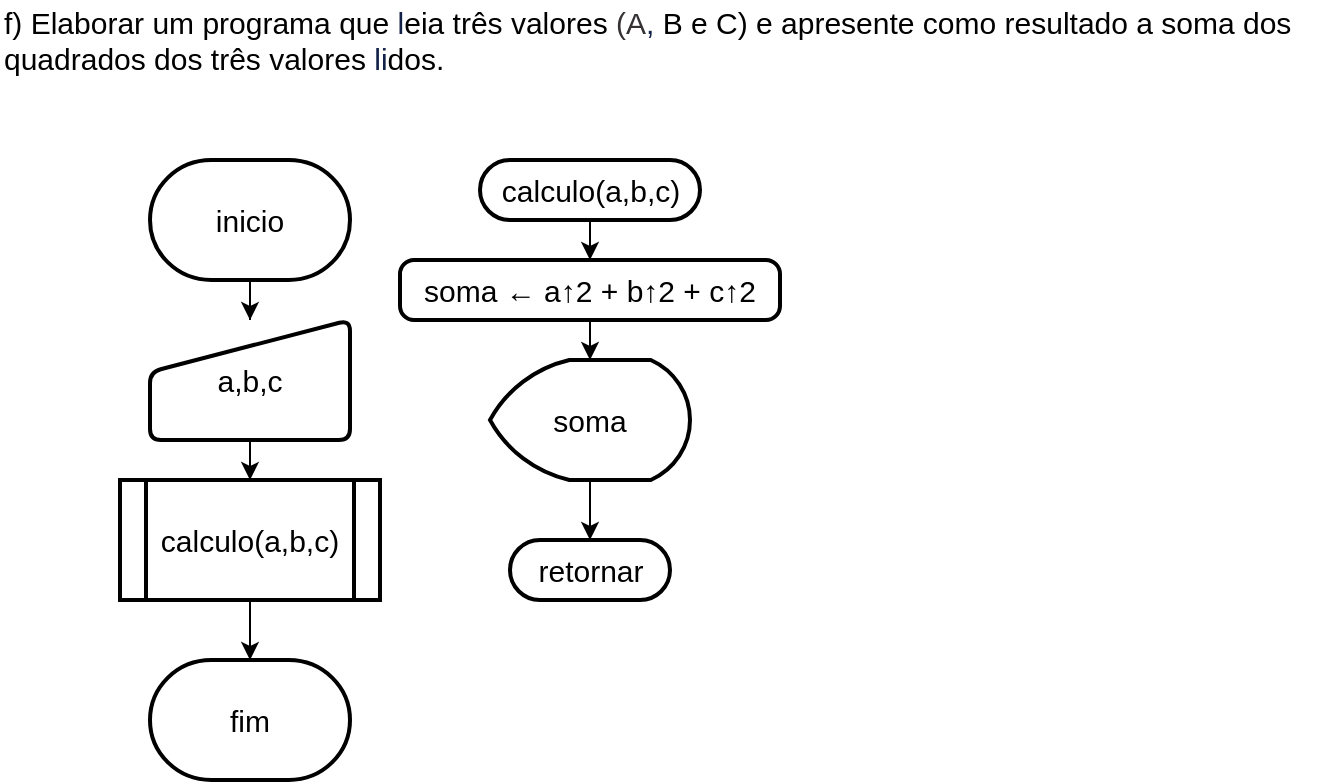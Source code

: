 <mxfile version="19.0.3" type="device"><diagram id="yplmGHDCkhHD8ycmo9DU" name="Página-1"><mxGraphModel dx="1102" dy="865" grid="1" gridSize="10" guides="1" tooltips="1" connect="1" arrows="1" fold="1" page="1" pageScale="1" pageWidth="827" pageHeight="1169" math="0" shadow="0"><root><mxCell id="0"/><mxCell id="1" parent="0"/><mxCell id="sFGBk2K3SArBI13enbfv-1" value="&lt;span class=&quot;fontstyle0&quot; style=&quot;font-size: 15px;&quot;&gt;f) Elaborar um programa que &lt;/span&gt;&lt;span style=&quot;color: rgb(17, 33, 71); font-size: 15px;&quot; class=&quot;fontstyle0&quot;&gt;l&lt;/span&gt;&lt;span class=&quot;fontstyle0&quot; style=&quot;font-size: 15px;&quot;&gt;eia três valores &lt;/span&gt;&lt;span style=&quot;color: rgb(54, 49, 52); font-size: 15px;&quot; class=&quot;fontstyle0&quot;&gt;(A&lt;/span&gt;&lt;span style=&quot;color: rgb(17, 33, 71); font-size: 15px;&quot; class=&quot;fontstyle0&quot;&gt;, &lt;/span&gt;&lt;span class=&quot;fontstyle0&quot; style=&quot;font-size: 15px;&quot;&gt;B e C) e apresente como resultado a soma dos&lt;br style=&quot;font-size: 15px;&quot;&gt;quadrados dos três valores &lt;/span&gt;&lt;span style=&quot;color: rgb(17, 33, 71); font-size: 15px;&quot; class=&quot;fontstyle0&quot;&gt;li&lt;/span&gt;&lt;span class=&quot;fontstyle0&quot; style=&quot;font-size: 15px;&quot;&gt;dos.&lt;/span&gt; " style="text;html=1;align=left;verticalAlign=middle;resizable=0;points=[];autosize=1;strokeColor=none;fillColor=none;fontSize=15;" vertex="1" parent="1"><mxGeometry width="660" height="40" as="geometry"/></mxCell><mxCell id="sFGBk2K3SArBI13enbfv-2" value="retornar" style="html=1;dashed=0;whitespace=wrap;shape=mxgraph.dfd.start;fontSize=15;strokeWidth=2;" vertex="1" parent="1"><mxGeometry x="255" y="270" width="80" height="30" as="geometry"/></mxCell><mxCell id="sFGBk2K3SArBI13enbfv-9" value="" style="edgeStyle=orthogonalEdgeStyle;rounded=0;orthogonalLoop=1;jettySize=auto;html=1;fontSize=15;" edge="1" parent="1" source="sFGBk2K3SArBI13enbfv-3" target="sFGBk2K3SArBI13enbfv-8"><mxGeometry relative="1" as="geometry"/></mxCell><mxCell id="sFGBk2K3SArBI13enbfv-3" value="calculo(a,b,c)" style="html=1;dashed=0;whitespace=wrap;shape=mxgraph.dfd.start;fontSize=15;strokeWidth=2;" vertex="1" parent="1"><mxGeometry x="240" y="80" width="110" height="30" as="geometry"/></mxCell><mxCell id="sFGBk2K3SArBI13enbfv-15" value="" style="edgeStyle=orthogonalEdgeStyle;rounded=0;orthogonalLoop=1;jettySize=auto;html=1;fontSize=15;" edge="1" parent="1" source="sFGBk2K3SArBI13enbfv-4" target="sFGBk2K3SArBI13enbfv-14"><mxGeometry relative="1" as="geometry"/></mxCell><mxCell id="sFGBk2K3SArBI13enbfv-4" value="a,b,c" style="html=1;strokeWidth=2;shape=manualInput;whiteSpace=wrap;rounded=1;size=26;arcSize=11;fontSize=15;" vertex="1" parent="1"><mxGeometry x="75" y="160" width="100" height="60" as="geometry"/></mxCell><mxCell id="sFGBk2K3SArBI13enbfv-11" value="" style="edgeStyle=orthogonalEdgeStyle;rounded=0;orthogonalLoop=1;jettySize=auto;html=1;fontSize=15;" edge="1" parent="1" source="sFGBk2K3SArBI13enbfv-5" target="sFGBk2K3SArBI13enbfv-2"><mxGeometry relative="1" as="geometry"/></mxCell><mxCell id="sFGBk2K3SArBI13enbfv-5" value="soma" style="strokeWidth=2;html=1;shape=mxgraph.flowchart.display;whiteSpace=wrap;fontSize=15;" vertex="1" parent="1"><mxGeometry x="245" y="180" width="100" height="60" as="geometry"/></mxCell><mxCell id="sFGBk2K3SArBI13enbfv-6" value="fim" style="strokeWidth=2;html=1;shape=mxgraph.flowchart.terminator;whiteSpace=wrap;fontSize=15;" vertex="1" parent="1"><mxGeometry x="75" y="330" width="100" height="60" as="geometry"/></mxCell><mxCell id="sFGBk2K3SArBI13enbfv-12" value="" style="edgeStyle=orthogonalEdgeStyle;rounded=0;orthogonalLoop=1;jettySize=auto;html=1;fontSize=15;" edge="1" parent="1" source="sFGBk2K3SArBI13enbfv-7" target="sFGBk2K3SArBI13enbfv-4"><mxGeometry relative="1" as="geometry"/></mxCell><mxCell id="sFGBk2K3SArBI13enbfv-7" value="inicio" style="strokeWidth=2;html=1;shape=mxgraph.flowchart.terminator;whiteSpace=wrap;fontSize=15;" vertex="1" parent="1"><mxGeometry x="75" y="80" width="100" height="60" as="geometry"/></mxCell><mxCell id="sFGBk2K3SArBI13enbfv-10" value="" style="edgeStyle=orthogonalEdgeStyle;rounded=0;orthogonalLoop=1;jettySize=auto;html=1;fontSize=15;" edge="1" parent="1" source="sFGBk2K3SArBI13enbfv-8" target="sFGBk2K3SArBI13enbfv-5"><mxGeometry relative="1" as="geometry"/></mxCell><mxCell id="sFGBk2K3SArBI13enbfv-8" value="soma ← a↑2 + b↑2 + c↑2" style="rounded=1;whiteSpace=wrap;html=1;absoluteArcSize=1;arcSize=14;strokeWidth=2;fontSize=15;" vertex="1" parent="1"><mxGeometry x="200" y="130" width="190" height="30" as="geometry"/></mxCell><mxCell id="sFGBk2K3SArBI13enbfv-16" value="" style="edgeStyle=orthogonalEdgeStyle;rounded=0;orthogonalLoop=1;jettySize=auto;html=1;fontSize=15;" edge="1" parent="1" source="sFGBk2K3SArBI13enbfv-14" target="sFGBk2K3SArBI13enbfv-6"><mxGeometry relative="1" as="geometry"/></mxCell><mxCell id="sFGBk2K3SArBI13enbfv-14" value="calculo(a,b,c)" style="shape=process;whiteSpace=wrap;html=1;backgroundOutline=1;fontSize=15;strokeWidth=2;rounded=1;arcSize=0;" vertex="1" parent="1"><mxGeometry x="60" y="240" width="130" height="60" as="geometry"/></mxCell></root></mxGraphModel></diagram></mxfile>